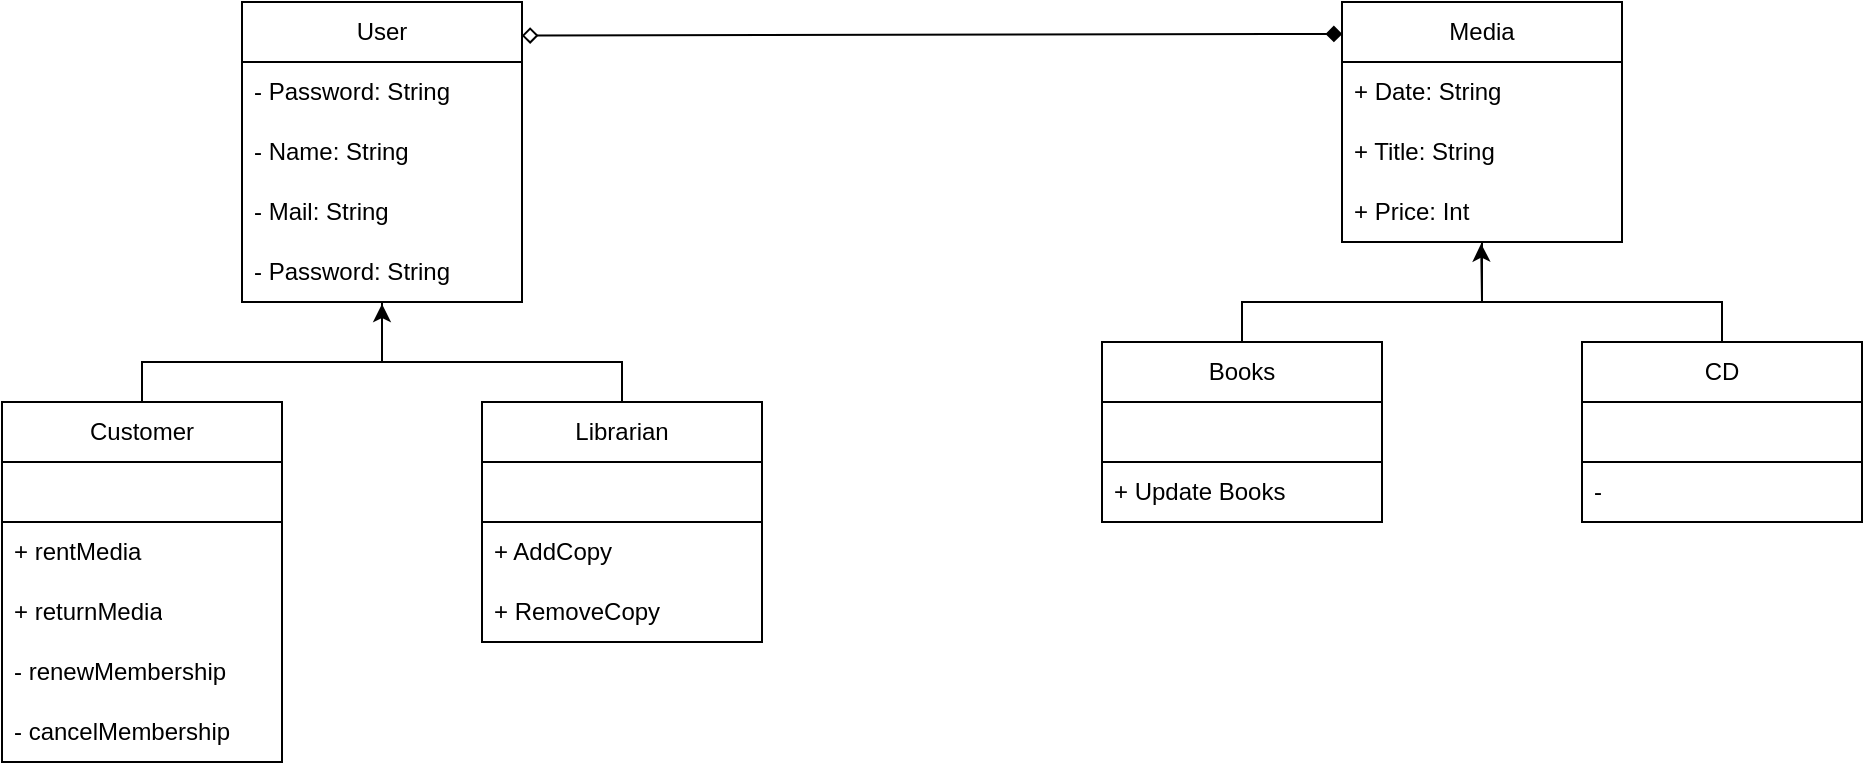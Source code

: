 <mxfile version="22.0.2" type="github">
  <diagram name="Seite-1" id="yhybqIsvf0kZUX5FgobR">
    <mxGraphModel dx="2062" dy="618" grid="1" gridSize="10" guides="1" tooltips="1" connect="1" arrows="1" fold="1" page="1" pageScale="1" pageWidth="827" pageHeight="1169" math="0" shadow="0">
      <root>
        <mxCell id="0" />
        <mxCell id="1" parent="0" />
        <mxCell id="wCuH-ErBM3CNxSrVjR7G-1" value="User" style="swimlane;fontStyle=0;childLayout=stackLayout;horizontal=1;startSize=30;horizontalStack=0;resizeParent=1;resizeParentMax=0;resizeLast=0;collapsible=1;marginBottom=0;whiteSpace=wrap;html=1;" parent="1" vertex="1">
          <mxGeometry y="210" width="140" height="150" as="geometry" />
        </mxCell>
        <mxCell id="wCuH-ErBM3CNxSrVjR7G-2" value="- Password: String" style="text;strokeColor=none;fillColor=none;align=left;verticalAlign=middle;spacingLeft=4;spacingRight=4;overflow=hidden;points=[[0,0.5],[1,0.5]];portConstraint=eastwest;rotatable=0;whiteSpace=wrap;html=1;" parent="wCuH-ErBM3CNxSrVjR7G-1" vertex="1">
          <mxGeometry y="30" width="140" height="30" as="geometry" />
        </mxCell>
        <mxCell id="wCuH-ErBM3CNxSrVjR7G-3" value="- Name: String" style="text;strokeColor=none;fillColor=none;align=left;verticalAlign=middle;spacingLeft=4;spacingRight=4;overflow=hidden;points=[[0,0.5],[1,0.5]];portConstraint=eastwest;rotatable=0;whiteSpace=wrap;html=1;" parent="wCuH-ErBM3CNxSrVjR7G-1" vertex="1">
          <mxGeometry y="60" width="140" height="30" as="geometry" />
        </mxCell>
        <mxCell id="wCuH-ErBM3CNxSrVjR7G-4" value="- Mail: String" style="text;strokeColor=none;fillColor=none;align=left;verticalAlign=middle;spacingLeft=4;spacingRight=4;overflow=hidden;points=[[0,0.5],[1,0.5]];portConstraint=eastwest;rotatable=0;whiteSpace=wrap;html=1;" parent="wCuH-ErBM3CNxSrVjR7G-1" vertex="1">
          <mxGeometry y="90" width="140" height="30" as="geometry" />
        </mxCell>
        <mxCell id="wCuH-ErBM3CNxSrVjR7G-18" value="- Password: String" style="text;strokeColor=none;fillColor=none;align=left;verticalAlign=middle;spacingLeft=4;spacingRight=4;overflow=hidden;points=[[0,0.5],[1,0.5]];portConstraint=eastwest;rotatable=0;whiteSpace=wrap;html=1;" parent="wCuH-ErBM3CNxSrVjR7G-1" vertex="1">
          <mxGeometry y="120" width="140" height="30" as="geometry" />
        </mxCell>
        <mxCell id="wCuH-ErBM3CNxSrVjR7G-5" value="Media" style="swimlane;fontStyle=0;childLayout=stackLayout;horizontal=1;startSize=30;horizontalStack=0;resizeParent=1;resizeParentMax=0;resizeLast=0;collapsible=1;marginBottom=0;whiteSpace=wrap;html=1;" parent="1" vertex="1">
          <mxGeometry x="550" y="210" width="140" height="120" as="geometry" />
        </mxCell>
        <mxCell id="wCuH-ErBM3CNxSrVjR7G-6" value="+ Date: String" style="text;strokeColor=none;fillColor=none;align=left;verticalAlign=middle;spacingLeft=4;spacingRight=4;overflow=hidden;points=[[0,0.5],[1,0.5]];portConstraint=eastwest;rotatable=0;whiteSpace=wrap;html=1;" parent="wCuH-ErBM3CNxSrVjR7G-5" vertex="1">
          <mxGeometry y="30" width="140" height="30" as="geometry" />
        </mxCell>
        <mxCell id="wCuH-ErBM3CNxSrVjR7G-7" value="+ Title: String" style="text;strokeColor=none;fillColor=none;align=left;verticalAlign=middle;spacingLeft=4;spacingRight=4;overflow=hidden;points=[[0,0.5],[1,0.5]];portConstraint=eastwest;rotatable=0;whiteSpace=wrap;html=1;" parent="wCuH-ErBM3CNxSrVjR7G-5" vertex="1">
          <mxGeometry y="60" width="140" height="30" as="geometry" />
        </mxCell>
        <mxCell id="wCuH-ErBM3CNxSrVjR7G-8" value="+ Price: Int" style="text;strokeColor=none;fillColor=none;align=left;verticalAlign=middle;spacingLeft=4;spacingRight=4;overflow=hidden;points=[[0,0.5],[1,0.5]];portConstraint=eastwest;rotatable=0;whiteSpace=wrap;html=1;" parent="wCuH-ErBM3CNxSrVjR7G-5" vertex="1">
          <mxGeometry y="90" width="140" height="30" as="geometry" />
        </mxCell>
        <mxCell id="wCuH-ErBM3CNxSrVjR7G-9" value="Books" style="swimlane;fontStyle=0;childLayout=stackLayout;horizontal=1;startSize=30;horizontalStack=0;resizeParent=1;resizeParentMax=0;resizeLast=0;collapsible=1;marginBottom=0;whiteSpace=wrap;html=1;" parent="1" vertex="1">
          <mxGeometry x="430" y="380" width="140" height="60" as="geometry" />
        </mxCell>
        <mxCell id="wCuH-ErBM3CNxSrVjR7G-30" value="" style="endArrow=classic;html=1;rounded=0;entryX=0.497;entryY=1.027;entryDx=0;entryDy=0;entryPerimeter=0;exitX=0.5;exitY=0;exitDx=0;exitDy=0;" parent="1" source="wCuH-ErBM3CNxSrVjR7G-9" target="wCuH-ErBM3CNxSrVjR7G-8" edge="1">
          <mxGeometry width="50" height="50" relative="1" as="geometry">
            <mxPoint x="410" y="400" as="sourcePoint" />
            <mxPoint x="460" y="350" as="targetPoint" />
            <Array as="points">
              <mxPoint x="500" y="360" />
              <mxPoint x="620" y="360" />
            </Array>
          </mxGeometry>
        </mxCell>
        <mxCell id="wCuH-ErBM3CNxSrVjR7G-32" value="" style="swimlane;fontStyle=0;childLayout=stackLayout;horizontal=1;startSize=0;horizontalStack=0;resizeParent=1;resizeParentMax=0;resizeLast=0;collapsible=1;marginBottom=0;whiteSpace=wrap;html=1;" parent="1" vertex="1">
          <mxGeometry x="430" y="440" width="140" height="30" as="geometry" />
        </mxCell>
        <mxCell id="wCuH-ErBM3CNxSrVjR7G-35" value="+ Update Books" style="text;strokeColor=none;fillColor=none;align=left;verticalAlign=middle;spacingLeft=4;spacingRight=4;overflow=hidden;points=[[0,0.5],[1,0.5]];portConstraint=eastwest;rotatable=0;whiteSpace=wrap;html=1;" parent="wCuH-ErBM3CNxSrVjR7G-32" vertex="1">
          <mxGeometry width="140" height="30" as="geometry" />
        </mxCell>
        <mxCell id="w5hebU1gcQDUNisPVcae-1" value="" style="endArrow=none;html=1;rounded=0;exitX=0.5;exitY=0;exitDx=0;exitDy=0;" edge="1" parent="1" source="w5hebU1gcQDUNisPVcae-2">
          <mxGeometry width="50" height="50" relative="1" as="geometry">
            <mxPoint x="740" y="360" as="sourcePoint" />
            <mxPoint x="620" y="330" as="targetPoint" />
            <Array as="points">
              <mxPoint x="740" y="360" />
              <mxPoint x="620" y="360" />
            </Array>
          </mxGeometry>
        </mxCell>
        <mxCell id="w5hebU1gcQDUNisPVcae-2" value="CD" style="swimlane;fontStyle=0;childLayout=stackLayout;horizontal=1;startSize=30;horizontalStack=0;resizeParent=1;resizeParentMax=0;resizeLast=0;collapsible=1;marginBottom=0;whiteSpace=wrap;html=1;" vertex="1" parent="1">
          <mxGeometry x="670" y="380" width="140" height="60" as="geometry" />
        </mxCell>
        <mxCell id="w5hebU1gcQDUNisPVcae-3" value="" style="swimlane;fontStyle=0;childLayout=stackLayout;horizontal=1;startSize=0;horizontalStack=0;resizeParent=1;resizeParentMax=0;resizeLast=0;collapsible=1;marginBottom=0;whiteSpace=wrap;html=1;" vertex="1" parent="1">
          <mxGeometry x="670" y="440" width="140" height="30" as="geometry" />
        </mxCell>
        <mxCell id="w5hebU1gcQDUNisPVcae-5" value="-" style="text;strokeColor=none;fillColor=none;align=left;verticalAlign=middle;spacingLeft=4;spacingRight=4;overflow=hidden;points=[[0,0.5],[1,0.5]];portConstraint=eastwest;rotatable=0;whiteSpace=wrap;html=1;" vertex="1" parent="w5hebU1gcQDUNisPVcae-3">
          <mxGeometry width="140" height="30" as="geometry" />
        </mxCell>
        <mxCell id="w5hebU1gcQDUNisPVcae-7" value="Customer" style="swimlane;fontStyle=0;childLayout=stackLayout;horizontal=1;startSize=30;horizontalStack=0;resizeParent=1;resizeParentMax=0;resizeLast=0;collapsible=1;marginBottom=0;whiteSpace=wrap;html=1;" vertex="1" parent="1">
          <mxGeometry x="-120" y="410" width="140" height="60" as="geometry" />
        </mxCell>
        <mxCell id="w5hebU1gcQDUNisPVcae-8" value="" style="endArrow=classic;html=1;rounded=0;entryX=0.497;entryY=1.027;entryDx=0;entryDy=0;entryPerimeter=0;exitX=0.5;exitY=0;exitDx=0;exitDy=0;" edge="1" parent="1" source="w5hebU1gcQDUNisPVcae-7">
          <mxGeometry width="50" height="50" relative="1" as="geometry">
            <mxPoint x="-140" y="430" as="sourcePoint" />
            <mxPoint x="70" y="361" as="targetPoint" />
            <Array as="points">
              <mxPoint x="-50" y="390" />
              <mxPoint x="70" y="390" />
            </Array>
          </mxGeometry>
        </mxCell>
        <mxCell id="w5hebU1gcQDUNisPVcae-9" value="" style="swimlane;fontStyle=0;childLayout=stackLayout;horizontal=1;startSize=0;horizontalStack=0;resizeParent=1;resizeParentMax=0;resizeLast=0;collapsible=1;marginBottom=0;whiteSpace=wrap;html=1;" vertex="1" parent="1">
          <mxGeometry x="-120" y="470" width="140" height="120" as="geometry" />
        </mxCell>
        <mxCell id="w5hebU1gcQDUNisPVcae-10" value="+ rentMedia" style="text;strokeColor=none;fillColor=none;align=left;verticalAlign=middle;spacingLeft=4;spacingRight=4;overflow=hidden;points=[[0,0.5],[1,0.5]];portConstraint=eastwest;rotatable=0;whiteSpace=wrap;html=1;" vertex="1" parent="w5hebU1gcQDUNisPVcae-9">
          <mxGeometry width="140" height="30" as="geometry" />
        </mxCell>
        <mxCell id="w5hebU1gcQDUNisPVcae-11" value="+ returnMedia" style="text;strokeColor=none;fillColor=none;align=left;verticalAlign=middle;spacingLeft=4;spacingRight=4;overflow=hidden;points=[[0,0.5],[1,0.5]];portConstraint=eastwest;rotatable=0;whiteSpace=wrap;html=1;" vertex="1" parent="w5hebU1gcQDUNisPVcae-9">
          <mxGeometry y="30" width="140" height="30" as="geometry" />
        </mxCell>
        <mxCell id="w5hebU1gcQDUNisPVcae-21" value="- renewMembership" style="text;strokeColor=none;fillColor=none;align=left;verticalAlign=middle;spacingLeft=4;spacingRight=4;overflow=hidden;points=[[0,0.5],[1,0.5]];portConstraint=eastwest;rotatable=0;whiteSpace=wrap;html=1;" vertex="1" parent="w5hebU1gcQDUNisPVcae-9">
          <mxGeometry y="60" width="140" height="30" as="geometry" />
        </mxCell>
        <mxCell id="w5hebU1gcQDUNisPVcae-22" value="- cancelMembership" style="text;strokeColor=none;fillColor=none;align=left;verticalAlign=middle;spacingLeft=4;spacingRight=4;overflow=hidden;points=[[0,0.5],[1,0.5]];portConstraint=eastwest;rotatable=0;whiteSpace=wrap;html=1;" vertex="1" parent="w5hebU1gcQDUNisPVcae-9">
          <mxGeometry y="90" width="140" height="30" as="geometry" />
        </mxCell>
        <mxCell id="w5hebU1gcQDUNisPVcae-13" value="" style="endArrow=none;html=1;rounded=0;exitX=0.5;exitY=0;exitDx=0;exitDy=0;" edge="1" parent="1" source="w5hebU1gcQDUNisPVcae-14">
          <mxGeometry width="50" height="50" relative="1" as="geometry">
            <mxPoint x="190" y="390" as="sourcePoint" />
            <mxPoint x="70" y="360" as="targetPoint" />
            <Array as="points">
              <mxPoint x="190" y="390" />
              <mxPoint x="70" y="390" />
            </Array>
          </mxGeometry>
        </mxCell>
        <mxCell id="w5hebU1gcQDUNisPVcae-14" value="Librarian" style="swimlane;fontStyle=0;childLayout=stackLayout;horizontal=1;startSize=30;horizontalStack=0;resizeParent=1;resizeParentMax=0;resizeLast=0;collapsible=1;marginBottom=0;whiteSpace=wrap;html=1;" vertex="1" parent="1">
          <mxGeometry x="120" y="410" width="140" height="60" as="geometry" />
        </mxCell>
        <mxCell id="w5hebU1gcQDUNisPVcae-15" value="" style="swimlane;fontStyle=0;childLayout=stackLayout;horizontal=1;startSize=0;horizontalStack=0;resizeParent=1;resizeParentMax=0;resizeLast=0;collapsible=1;marginBottom=0;whiteSpace=wrap;html=1;" vertex="1" parent="1">
          <mxGeometry x="120" y="470" width="140" height="60" as="geometry" />
        </mxCell>
        <mxCell id="w5hebU1gcQDUNisPVcae-16" value="+ AddCopy" style="text;strokeColor=none;fillColor=none;align=left;verticalAlign=middle;spacingLeft=4;spacingRight=4;overflow=hidden;points=[[0,0.5],[1,0.5]];portConstraint=eastwest;rotatable=0;whiteSpace=wrap;html=1;" vertex="1" parent="w5hebU1gcQDUNisPVcae-15">
          <mxGeometry width="140" height="30" as="geometry" />
        </mxCell>
        <mxCell id="w5hebU1gcQDUNisPVcae-20" value="+ RemoveCopy" style="text;strokeColor=none;fillColor=none;align=left;verticalAlign=middle;spacingLeft=4;spacingRight=4;overflow=hidden;points=[[0,0.5],[1,0.5]];portConstraint=eastwest;rotatable=0;whiteSpace=wrap;html=1;" vertex="1" parent="w5hebU1gcQDUNisPVcae-15">
          <mxGeometry y="30" width="140" height="30" as="geometry" />
        </mxCell>
        <mxCell id="w5hebU1gcQDUNisPVcae-19" value="" style="endArrow=diamond;html=1;rounded=0;entryX=0.001;entryY=0.133;entryDx=0;entryDy=0;entryPerimeter=0;exitX=0.999;exitY=0.112;exitDx=0;exitDy=0;exitPerimeter=0;startArrow=diamond;startFill=0;endFill=1;" edge="1" parent="1" source="wCuH-ErBM3CNxSrVjR7G-1" target="wCuH-ErBM3CNxSrVjR7G-5">
          <mxGeometry width="50" height="50" relative="1" as="geometry">
            <mxPoint x="300" y="440" as="sourcePoint" />
            <mxPoint x="350" y="390" as="targetPoint" />
          </mxGeometry>
        </mxCell>
      </root>
    </mxGraphModel>
  </diagram>
</mxfile>
